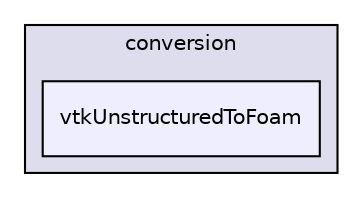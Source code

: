 digraph "applications/utilities/mesh/conversion/vtkUnstructuredToFoam" {
  bgcolor=transparent;
  compound=true
  node [ fontsize="10", fontname="Helvetica"];
  edge [ labelfontsize="10", labelfontname="Helvetica"];
  subgraph clusterdir_5148cfe1bce83bc5fdc09a52963260a1 {
    graph [ bgcolor="#ddddee", pencolor="black", label="conversion" fontname="Helvetica", fontsize="10", URL="dir_5148cfe1bce83bc5fdc09a52963260a1.html"]
  dir_7c4dd574f2afc732d6aa3a6f6a2abb3d [shape=box, label="vtkUnstructuredToFoam", style="filled", fillcolor="#eeeeff", pencolor="black", URL="dir_7c4dd574f2afc732d6aa3a6f6a2abb3d.html"];
  }
}

